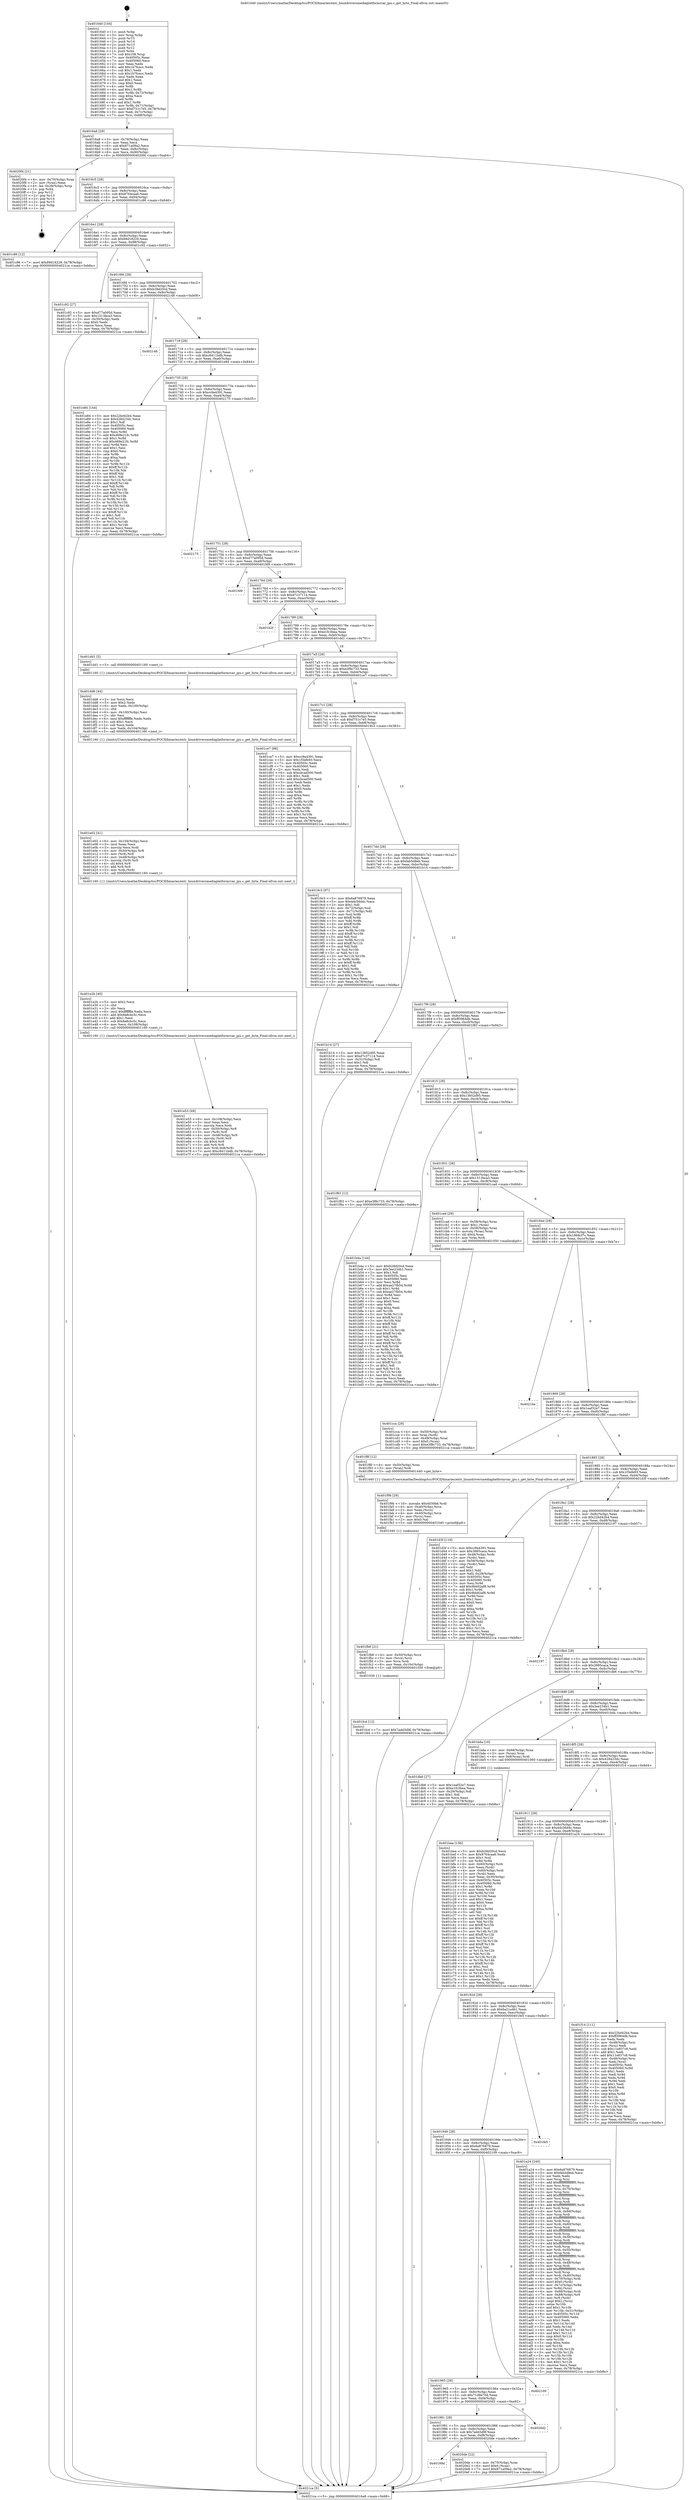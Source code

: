 digraph "0x401640" {
  label = "0x401640 (/mnt/c/Users/mathe/Desktop/tcc/POCII/binaries/extr_linuxdriversmediaplatformrcar_jpu.c_get_byte_Final-ollvm.out::main(0))"
  labelloc = "t"
  node[shape=record]

  Entry [label="",width=0.3,height=0.3,shape=circle,fillcolor=black,style=filled]
  "0x4016a8" [label="{
     0x4016a8 [29]\l
     | [instrs]\l
     &nbsp;&nbsp;0x4016a8 \<+3\>: mov -0x78(%rbp),%eax\l
     &nbsp;&nbsp;0x4016ab \<+2\>: mov %eax,%ecx\l
     &nbsp;&nbsp;0x4016ad \<+6\>: sub $0x871a09a2,%ecx\l
     &nbsp;&nbsp;0x4016b3 \<+6\>: mov %eax,-0x8c(%rbp)\l
     &nbsp;&nbsp;0x4016b9 \<+6\>: mov %ecx,-0x90(%rbp)\l
     &nbsp;&nbsp;0x4016bf \<+6\>: je 00000000004020f4 \<main+0xab4\>\l
  }"]
  "0x4020f4" [label="{
     0x4020f4 [21]\l
     | [instrs]\l
     &nbsp;&nbsp;0x4020f4 \<+4\>: mov -0x70(%rbp),%rax\l
     &nbsp;&nbsp;0x4020f8 \<+2\>: mov (%rax),%eax\l
     &nbsp;&nbsp;0x4020fa \<+4\>: lea -0x28(%rbp),%rsp\l
     &nbsp;&nbsp;0x4020fe \<+1\>: pop %rbx\l
     &nbsp;&nbsp;0x4020ff \<+2\>: pop %r12\l
     &nbsp;&nbsp;0x402101 \<+2\>: pop %r13\l
     &nbsp;&nbsp;0x402103 \<+2\>: pop %r14\l
     &nbsp;&nbsp;0x402105 \<+2\>: pop %r15\l
     &nbsp;&nbsp;0x402107 \<+1\>: pop %rbp\l
     &nbsp;&nbsp;0x402108 \<+1\>: ret\l
  }"]
  "0x4016c5" [label="{
     0x4016c5 [28]\l
     | [instrs]\l
     &nbsp;&nbsp;0x4016c5 \<+5\>: jmp 00000000004016ca \<main+0x8a\>\l
     &nbsp;&nbsp;0x4016ca \<+6\>: mov -0x8c(%rbp),%eax\l
     &nbsp;&nbsp;0x4016d0 \<+5\>: sub $0x8764caa6,%eax\l
     &nbsp;&nbsp;0x4016d5 \<+6\>: mov %eax,-0x94(%rbp)\l
     &nbsp;&nbsp;0x4016db \<+6\>: je 0000000000401c86 \<main+0x646\>\l
  }"]
  Exit [label="",width=0.3,height=0.3,shape=circle,fillcolor=black,style=filled,peripheries=2]
  "0x401c86" [label="{
     0x401c86 [12]\l
     | [instrs]\l
     &nbsp;&nbsp;0x401c86 \<+7\>: movl $0x89d18229,-0x78(%rbp)\l
     &nbsp;&nbsp;0x401c8d \<+5\>: jmp 00000000004021ca \<main+0xb8a\>\l
  }"]
  "0x4016e1" [label="{
     0x4016e1 [28]\l
     | [instrs]\l
     &nbsp;&nbsp;0x4016e1 \<+5\>: jmp 00000000004016e6 \<main+0xa6\>\l
     &nbsp;&nbsp;0x4016e6 \<+6\>: mov -0x8c(%rbp),%eax\l
     &nbsp;&nbsp;0x4016ec \<+5\>: sub $0x89d18229,%eax\l
     &nbsp;&nbsp;0x4016f1 \<+6\>: mov %eax,-0x98(%rbp)\l
     &nbsp;&nbsp;0x4016f7 \<+6\>: je 0000000000401c92 \<main+0x652\>\l
  }"]
  "0x40199d" [label="{
     0x40199d\l
  }", style=dashed]
  "0x401c92" [label="{
     0x401c92 [27]\l
     | [instrs]\l
     &nbsp;&nbsp;0x401c92 \<+5\>: mov $0xd77a095d,%eax\l
     &nbsp;&nbsp;0x401c97 \<+5\>: mov $0x1513bca3,%ecx\l
     &nbsp;&nbsp;0x401c9c \<+3\>: mov -0x30(%rbp),%edx\l
     &nbsp;&nbsp;0x401c9f \<+3\>: cmp $0x0,%edx\l
     &nbsp;&nbsp;0x401ca2 \<+3\>: cmove %ecx,%eax\l
     &nbsp;&nbsp;0x401ca5 \<+3\>: mov %eax,-0x78(%rbp)\l
     &nbsp;&nbsp;0x401ca8 \<+5\>: jmp 00000000004021ca \<main+0xb8a\>\l
  }"]
  "0x4016fd" [label="{
     0x4016fd [28]\l
     | [instrs]\l
     &nbsp;&nbsp;0x4016fd \<+5\>: jmp 0000000000401702 \<main+0xc2\>\l
     &nbsp;&nbsp;0x401702 \<+6\>: mov -0x8c(%rbp),%eax\l
     &nbsp;&nbsp;0x401708 \<+5\>: sub $0xb28d20cd,%eax\l
     &nbsp;&nbsp;0x40170d \<+6\>: mov %eax,-0x9c(%rbp)\l
     &nbsp;&nbsp;0x401713 \<+6\>: je 0000000000402148 \<main+0xb08\>\l
  }"]
  "0x4020de" [label="{
     0x4020de [22]\l
     | [instrs]\l
     &nbsp;&nbsp;0x4020de \<+4\>: mov -0x70(%rbp),%rax\l
     &nbsp;&nbsp;0x4020e2 \<+6\>: movl $0x0,(%rax)\l
     &nbsp;&nbsp;0x4020e8 \<+7\>: movl $0x871a09a2,-0x78(%rbp)\l
     &nbsp;&nbsp;0x4020ef \<+5\>: jmp 00000000004021ca \<main+0xb8a\>\l
  }"]
  "0x402148" [label="{
     0x402148\l
  }", style=dashed]
  "0x401719" [label="{
     0x401719 [28]\l
     | [instrs]\l
     &nbsp;&nbsp;0x401719 \<+5\>: jmp 000000000040171e \<main+0xde\>\l
     &nbsp;&nbsp;0x40171e \<+6\>: mov -0x8c(%rbp),%eax\l
     &nbsp;&nbsp;0x401724 \<+5\>: sub $0xc8411bdb,%eax\l
     &nbsp;&nbsp;0x401729 \<+6\>: mov %eax,-0xa0(%rbp)\l
     &nbsp;&nbsp;0x40172f \<+6\>: je 0000000000401e84 \<main+0x844\>\l
  }"]
  "0x401981" [label="{
     0x401981 [28]\l
     | [instrs]\l
     &nbsp;&nbsp;0x401981 \<+5\>: jmp 0000000000401986 \<main+0x346\>\l
     &nbsp;&nbsp;0x401986 \<+6\>: mov -0x8c(%rbp),%eax\l
     &nbsp;&nbsp;0x40198c \<+5\>: sub $0x7add3d9f,%eax\l
     &nbsp;&nbsp;0x401991 \<+6\>: mov %eax,-0xf8(%rbp)\l
     &nbsp;&nbsp;0x401997 \<+6\>: je 00000000004020de \<main+0xa9e\>\l
  }"]
  "0x401e84" [label="{
     0x401e84 [144]\l
     | [instrs]\l
     &nbsp;&nbsp;0x401e84 \<+5\>: mov $0x22bd42b4,%eax\l
     &nbsp;&nbsp;0x401e89 \<+5\>: mov $0x428423dc,%ecx\l
     &nbsp;&nbsp;0x401e8e \<+2\>: mov $0x1,%dl\l
     &nbsp;&nbsp;0x401e90 \<+7\>: mov 0x40505c,%esi\l
     &nbsp;&nbsp;0x401e97 \<+7\>: mov 0x405060,%edi\l
     &nbsp;&nbsp;0x401e9e \<+3\>: mov %esi,%r8d\l
     &nbsp;&nbsp;0x401ea1 \<+7\>: add $0x469e21fc,%r8d\l
     &nbsp;&nbsp;0x401ea8 \<+4\>: sub $0x1,%r8d\l
     &nbsp;&nbsp;0x401eac \<+7\>: sub $0x469e21fc,%r8d\l
     &nbsp;&nbsp;0x401eb3 \<+4\>: imul %r8d,%esi\l
     &nbsp;&nbsp;0x401eb7 \<+3\>: and $0x1,%esi\l
     &nbsp;&nbsp;0x401eba \<+3\>: cmp $0x0,%esi\l
     &nbsp;&nbsp;0x401ebd \<+4\>: sete %r9b\l
     &nbsp;&nbsp;0x401ec1 \<+3\>: cmp $0xa,%edi\l
     &nbsp;&nbsp;0x401ec4 \<+4\>: setl %r10b\l
     &nbsp;&nbsp;0x401ec8 \<+3\>: mov %r9b,%r11b\l
     &nbsp;&nbsp;0x401ecb \<+4\>: xor $0xff,%r11b\l
     &nbsp;&nbsp;0x401ecf \<+3\>: mov %r10b,%bl\l
     &nbsp;&nbsp;0x401ed2 \<+3\>: xor $0xff,%bl\l
     &nbsp;&nbsp;0x401ed5 \<+3\>: xor $0x1,%dl\l
     &nbsp;&nbsp;0x401ed8 \<+3\>: mov %r11b,%r14b\l
     &nbsp;&nbsp;0x401edb \<+4\>: and $0xff,%r14b\l
     &nbsp;&nbsp;0x401edf \<+3\>: and %dl,%r9b\l
     &nbsp;&nbsp;0x401ee2 \<+3\>: mov %bl,%r15b\l
     &nbsp;&nbsp;0x401ee5 \<+4\>: and $0xff,%r15b\l
     &nbsp;&nbsp;0x401ee9 \<+3\>: and %dl,%r10b\l
     &nbsp;&nbsp;0x401eec \<+3\>: or %r9b,%r14b\l
     &nbsp;&nbsp;0x401eef \<+3\>: or %r10b,%r15b\l
     &nbsp;&nbsp;0x401ef2 \<+3\>: xor %r15b,%r14b\l
     &nbsp;&nbsp;0x401ef5 \<+3\>: or %bl,%r11b\l
     &nbsp;&nbsp;0x401ef8 \<+4\>: xor $0xff,%r11b\l
     &nbsp;&nbsp;0x401efc \<+3\>: or $0x1,%dl\l
     &nbsp;&nbsp;0x401eff \<+3\>: and %dl,%r11b\l
     &nbsp;&nbsp;0x401f02 \<+3\>: or %r11b,%r14b\l
     &nbsp;&nbsp;0x401f05 \<+4\>: test $0x1,%r14b\l
     &nbsp;&nbsp;0x401f09 \<+3\>: cmovne %ecx,%eax\l
     &nbsp;&nbsp;0x401f0c \<+3\>: mov %eax,-0x78(%rbp)\l
     &nbsp;&nbsp;0x401f0f \<+5\>: jmp 00000000004021ca \<main+0xb8a\>\l
  }"]
  "0x401735" [label="{
     0x401735 [28]\l
     | [instrs]\l
     &nbsp;&nbsp;0x401735 \<+5\>: jmp 000000000040173a \<main+0xfa\>\l
     &nbsp;&nbsp;0x40173a \<+6\>: mov -0x8c(%rbp),%eax\l
     &nbsp;&nbsp;0x401740 \<+5\>: sub $0xcc9a4391,%eax\l
     &nbsp;&nbsp;0x401745 \<+6\>: mov %eax,-0xa4(%rbp)\l
     &nbsp;&nbsp;0x40174b \<+6\>: je 0000000000402175 \<main+0xb35\>\l
  }"]
  "0x4020d2" [label="{
     0x4020d2\l
  }", style=dashed]
  "0x402175" [label="{
     0x402175\l
  }", style=dashed]
  "0x401751" [label="{
     0x401751 [28]\l
     | [instrs]\l
     &nbsp;&nbsp;0x401751 \<+5\>: jmp 0000000000401756 \<main+0x116\>\l
     &nbsp;&nbsp;0x401756 \<+6\>: mov -0x8c(%rbp),%eax\l
     &nbsp;&nbsp;0x40175c \<+5\>: sub $0xd77a095d,%eax\l
     &nbsp;&nbsp;0x401761 \<+6\>: mov %eax,-0xa8(%rbp)\l
     &nbsp;&nbsp;0x401767 \<+6\>: je 0000000000401fd9 \<main+0x999\>\l
  }"]
  "0x401965" [label="{
     0x401965 [28]\l
     | [instrs]\l
     &nbsp;&nbsp;0x401965 \<+5\>: jmp 000000000040196a \<main+0x32a\>\l
     &nbsp;&nbsp;0x40196a \<+6\>: mov -0x8c(%rbp),%eax\l
     &nbsp;&nbsp;0x401970 \<+5\>: sub $0x71d9e70d,%eax\l
     &nbsp;&nbsp;0x401975 \<+6\>: mov %eax,-0xf4(%rbp)\l
     &nbsp;&nbsp;0x40197b \<+6\>: je 00000000004020d2 \<main+0xa92\>\l
  }"]
  "0x401fd9" [label="{
     0x401fd9\l
  }", style=dashed]
  "0x40176d" [label="{
     0x40176d [28]\l
     | [instrs]\l
     &nbsp;&nbsp;0x40176d \<+5\>: jmp 0000000000401772 \<main+0x132\>\l
     &nbsp;&nbsp;0x401772 \<+6\>: mov -0x8c(%rbp),%eax\l
     &nbsp;&nbsp;0x401778 \<+5\>: sub $0xd7c37114,%eax\l
     &nbsp;&nbsp;0x40177d \<+6\>: mov %eax,-0xac(%rbp)\l
     &nbsp;&nbsp;0x401783 \<+6\>: je 0000000000401b2f \<main+0x4ef\>\l
  }"]
  "0x402109" [label="{
     0x402109\l
  }", style=dashed]
  "0x401b2f" [label="{
     0x401b2f\l
  }", style=dashed]
  "0x401789" [label="{
     0x401789 [28]\l
     | [instrs]\l
     &nbsp;&nbsp;0x401789 \<+5\>: jmp 000000000040178e \<main+0x14e\>\l
     &nbsp;&nbsp;0x40178e \<+6\>: mov -0x8c(%rbp),%eax\l
     &nbsp;&nbsp;0x401794 \<+5\>: sub $0xe1fc3bea,%eax\l
     &nbsp;&nbsp;0x401799 \<+6\>: mov %eax,-0xb0(%rbp)\l
     &nbsp;&nbsp;0x40179f \<+6\>: je 0000000000401dd1 \<main+0x791\>\l
  }"]
  "0x401949" [label="{
     0x401949 [28]\l
     | [instrs]\l
     &nbsp;&nbsp;0x401949 \<+5\>: jmp 000000000040194e \<main+0x30e\>\l
     &nbsp;&nbsp;0x40194e \<+6\>: mov -0x8c(%rbp),%eax\l
     &nbsp;&nbsp;0x401954 \<+5\>: sub $0x6a876879,%eax\l
     &nbsp;&nbsp;0x401959 \<+6\>: mov %eax,-0xf0(%rbp)\l
     &nbsp;&nbsp;0x40195f \<+6\>: je 0000000000402109 \<main+0xac9\>\l
  }"]
  "0x401dd1" [label="{
     0x401dd1 [5]\l
     | [instrs]\l
     &nbsp;&nbsp;0x401dd1 \<+5\>: call 0000000000401160 \<next_i\>\l
     | [calls]\l
     &nbsp;&nbsp;0x401160 \{1\} (/mnt/c/Users/mathe/Desktop/tcc/POCII/binaries/extr_linuxdriversmediaplatformrcar_jpu.c_get_byte_Final-ollvm.out::next_i)\l
  }"]
  "0x4017a5" [label="{
     0x4017a5 [28]\l
     | [instrs]\l
     &nbsp;&nbsp;0x4017a5 \<+5\>: jmp 00000000004017aa \<main+0x16a\>\l
     &nbsp;&nbsp;0x4017aa \<+6\>: mov -0x8c(%rbp),%eax\l
     &nbsp;&nbsp;0x4017b0 \<+5\>: sub $0xe3f8c733,%eax\l
     &nbsp;&nbsp;0x4017b5 \<+6\>: mov %eax,-0xb4(%rbp)\l
     &nbsp;&nbsp;0x4017bb \<+6\>: je 0000000000401ce7 \<main+0x6a7\>\l
  }"]
  "0x401fe5" [label="{
     0x401fe5\l
  }", style=dashed]
  "0x401ce7" [label="{
     0x401ce7 [88]\l
     | [instrs]\l
     &nbsp;&nbsp;0x401ce7 \<+5\>: mov $0xcc9a4391,%eax\l
     &nbsp;&nbsp;0x401cec \<+5\>: mov $0x1f3efe93,%ecx\l
     &nbsp;&nbsp;0x401cf1 \<+7\>: mov 0x40505c,%edx\l
     &nbsp;&nbsp;0x401cf8 \<+7\>: mov 0x405060,%esi\l
     &nbsp;&nbsp;0x401cff \<+2\>: mov %edx,%edi\l
     &nbsp;&nbsp;0x401d01 \<+6\>: sub $0xcbcad500,%edi\l
     &nbsp;&nbsp;0x401d07 \<+3\>: sub $0x1,%edi\l
     &nbsp;&nbsp;0x401d0a \<+6\>: add $0xcbcad500,%edi\l
     &nbsp;&nbsp;0x401d10 \<+3\>: imul %edi,%edx\l
     &nbsp;&nbsp;0x401d13 \<+3\>: and $0x1,%edx\l
     &nbsp;&nbsp;0x401d16 \<+3\>: cmp $0x0,%edx\l
     &nbsp;&nbsp;0x401d19 \<+4\>: sete %r8b\l
     &nbsp;&nbsp;0x401d1d \<+3\>: cmp $0xa,%esi\l
     &nbsp;&nbsp;0x401d20 \<+4\>: setl %r9b\l
     &nbsp;&nbsp;0x401d24 \<+3\>: mov %r8b,%r10b\l
     &nbsp;&nbsp;0x401d27 \<+3\>: and %r9b,%r10b\l
     &nbsp;&nbsp;0x401d2a \<+3\>: xor %r9b,%r8b\l
     &nbsp;&nbsp;0x401d2d \<+3\>: or %r8b,%r10b\l
     &nbsp;&nbsp;0x401d30 \<+4\>: test $0x1,%r10b\l
     &nbsp;&nbsp;0x401d34 \<+3\>: cmovne %ecx,%eax\l
     &nbsp;&nbsp;0x401d37 \<+3\>: mov %eax,-0x78(%rbp)\l
     &nbsp;&nbsp;0x401d3a \<+5\>: jmp 00000000004021ca \<main+0xb8a\>\l
  }"]
  "0x4017c1" [label="{
     0x4017c1 [28]\l
     | [instrs]\l
     &nbsp;&nbsp;0x4017c1 \<+5\>: jmp 00000000004017c6 \<main+0x186\>\l
     &nbsp;&nbsp;0x4017c6 \<+6\>: mov -0x8c(%rbp),%eax\l
     &nbsp;&nbsp;0x4017cc \<+5\>: sub $0xf751c7e5,%eax\l
     &nbsp;&nbsp;0x4017d1 \<+6\>: mov %eax,-0xb8(%rbp)\l
     &nbsp;&nbsp;0x4017d7 \<+6\>: je 00000000004019c3 \<main+0x383\>\l
  }"]
  "0x401fcd" [label="{
     0x401fcd [12]\l
     | [instrs]\l
     &nbsp;&nbsp;0x401fcd \<+7\>: movl $0x7add3d9f,-0x78(%rbp)\l
     &nbsp;&nbsp;0x401fd4 \<+5\>: jmp 00000000004021ca \<main+0xb8a\>\l
  }"]
  "0x4019c3" [label="{
     0x4019c3 [97]\l
     | [instrs]\l
     &nbsp;&nbsp;0x4019c3 \<+5\>: mov $0x6a876879,%eax\l
     &nbsp;&nbsp;0x4019c8 \<+5\>: mov $0x4dc56d4c,%ecx\l
     &nbsp;&nbsp;0x4019cd \<+2\>: mov $0x1,%dl\l
     &nbsp;&nbsp;0x4019cf \<+4\>: mov -0x72(%rbp),%sil\l
     &nbsp;&nbsp;0x4019d3 \<+4\>: mov -0x71(%rbp),%dil\l
     &nbsp;&nbsp;0x4019d7 \<+3\>: mov %sil,%r8b\l
     &nbsp;&nbsp;0x4019da \<+4\>: xor $0xff,%r8b\l
     &nbsp;&nbsp;0x4019de \<+3\>: mov %dil,%r9b\l
     &nbsp;&nbsp;0x4019e1 \<+4\>: xor $0xff,%r9b\l
     &nbsp;&nbsp;0x4019e5 \<+3\>: xor $0x1,%dl\l
     &nbsp;&nbsp;0x4019e8 \<+3\>: mov %r8b,%r10b\l
     &nbsp;&nbsp;0x4019eb \<+4\>: and $0xff,%r10b\l
     &nbsp;&nbsp;0x4019ef \<+3\>: and %dl,%sil\l
     &nbsp;&nbsp;0x4019f2 \<+3\>: mov %r9b,%r11b\l
     &nbsp;&nbsp;0x4019f5 \<+4\>: and $0xff,%r11b\l
     &nbsp;&nbsp;0x4019f9 \<+3\>: and %dl,%dil\l
     &nbsp;&nbsp;0x4019fc \<+3\>: or %sil,%r10b\l
     &nbsp;&nbsp;0x4019ff \<+3\>: or %dil,%r11b\l
     &nbsp;&nbsp;0x401a02 \<+3\>: xor %r11b,%r10b\l
     &nbsp;&nbsp;0x401a05 \<+3\>: or %r9b,%r8b\l
     &nbsp;&nbsp;0x401a08 \<+4\>: xor $0xff,%r8b\l
     &nbsp;&nbsp;0x401a0c \<+3\>: or $0x1,%dl\l
     &nbsp;&nbsp;0x401a0f \<+3\>: and %dl,%r8b\l
     &nbsp;&nbsp;0x401a12 \<+3\>: or %r8b,%r10b\l
     &nbsp;&nbsp;0x401a15 \<+4\>: test $0x1,%r10b\l
     &nbsp;&nbsp;0x401a19 \<+3\>: cmovne %ecx,%eax\l
     &nbsp;&nbsp;0x401a1c \<+3\>: mov %eax,-0x78(%rbp)\l
     &nbsp;&nbsp;0x401a1f \<+5\>: jmp 00000000004021ca \<main+0xb8a\>\l
  }"]
  "0x4017dd" [label="{
     0x4017dd [28]\l
     | [instrs]\l
     &nbsp;&nbsp;0x4017dd \<+5\>: jmp 00000000004017e2 \<main+0x1a2\>\l
     &nbsp;&nbsp;0x4017e2 \<+6\>: mov -0x8c(%rbp),%eax\l
     &nbsp;&nbsp;0x4017e8 \<+5\>: sub $0xfab5d8eb,%eax\l
     &nbsp;&nbsp;0x4017ed \<+6\>: mov %eax,-0xbc(%rbp)\l
     &nbsp;&nbsp;0x4017f3 \<+6\>: je 0000000000401b14 \<main+0x4d4\>\l
  }"]
  "0x4021ca" [label="{
     0x4021ca [5]\l
     | [instrs]\l
     &nbsp;&nbsp;0x4021ca \<+5\>: jmp 00000000004016a8 \<main+0x68\>\l
  }"]
  "0x401640" [label="{
     0x401640 [104]\l
     | [instrs]\l
     &nbsp;&nbsp;0x401640 \<+1\>: push %rbp\l
     &nbsp;&nbsp;0x401641 \<+3\>: mov %rsp,%rbp\l
     &nbsp;&nbsp;0x401644 \<+2\>: push %r15\l
     &nbsp;&nbsp;0x401646 \<+2\>: push %r14\l
     &nbsp;&nbsp;0x401648 \<+2\>: push %r13\l
     &nbsp;&nbsp;0x40164a \<+2\>: push %r12\l
     &nbsp;&nbsp;0x40164c \<+1\>: push %rbx\l
     &nbsp;&nbsp;0x40164d \<+7\>: sub $0x108,%rsp\l
     &nbsp;&nbsp;0x401654 \<+7\>: mov 0x40505c,%eax\l
     &nbsp;&nbsp;0x40165b \<+7\>: mov 0x405060,%ecx\l
     &nbsp;&nbsp;0x401662 \<+2\>: mov %eax,%edx\l
     &nbsp;&nbsp;0x401664 \<+6\>: add $0x1b7fcecc,%edx\l
     &nbsp;&nbsp;0x40166a \<+3\>: sub $0x1,%edx\l
     &nbsp;&nbsp;0x40166d \<+6\>: sub $0x1b7fcecc,%edx\l
     &nbsp;&nbsp;0x401673 \<+3\>: imul %edx,%eax\l
     &nbsp;&nbsp;0x401676 \<+3\>: and $0x1,%eax\l
     &nbsp;&nbsp;0x401679 \<+3\>: cmp $0x0,%eax\l
     &nbsp;&nbsp;0x40167c \<+4\>: sete %r8b\l
     &nbsp;&nbsp;0x401680 \<+4\>: and $0x1,%r8b\l
     &nbsp;&nbsp;0x401684 \<+4\>: mov %r8b,-0x72(%rbp)\l
     &nbsp;&nbsp;0x401688 \<+3\>: cmp $0xa,%ecx\l
     &nbsp;&nbsp;0x40168b \<+4\>: setl %r8b\l
     &nbsp;&nbsp;0x40168f \<+4\>: and $0x1,%r8b\l
     &nbsp;&nbsp;0x401693 \<+4\>: mov %r8b,-0x71(%rbp)\l
     &nbsp;&nbsp;0x401697 \<+7\>: movl $0xf751c7e5,-0x78(%rbp)\l
     &nbsp;&nbsp;0x40169e \<+3\>: mov %edi,-0x7c(%rbp)\l
     &nbsp;&nbsp;0x4016a1 \<+7\>: mov %rsi,-0x88(%rbp)\l
  }"]
  "0x401fb8" [label="{
     0x401fb8 [21]\l
     | [instrs]\l
     &nbsp;&nbsp;0x401fb8 \<+4\>: mov -0x50(%rbp),%rcx\l
     &nbsp;&nbsp;0x401fbc \<+3\>: mov (%rcx),%rcx\l
     &nbsp;&nbsp;0x401fbf \<+3\>: mov %rcx,%rdi\l
     &nbsp;&nbsp;0x401fc2 \<+6\>: mov %eax,-0x10c(%rbp)\l
     &nbsp;&nbsp;0x401fc8 \<+5\>: call 0000000000401030 \<free@plt\>\l
     | [calls]\l
     &nbsp;&nbsp;0x401030 \{1\} (unknown)\l
  }"]
  "0x401b14" [label="{
     0x401b14 [27]\l
     | [instrs]\l
     &nbsp;&nbsp;0x401b14 \<+5\>: mov $0x13852d95,%eax\l
     &nbsp;&nbsp;0x401b19 \<+5\>: mov $0xd7c37114,%ecx\l
     &nbsp;&nbsp;0x401b1e \<+3\>: mov -0x31(%rbp),%dl\l
     &nbsp;&nbsp;0x401b21 \<+3\>: test $0x1,%dl\l
     &nbsp;&nbsp;0x401b24 \<+3\>: cmovne %ecx,%eax\l
     &nbsp;&nbsp;0x401b27 \<+3\>: mov %eax,-0x78(%rbp)\l
     &nbsp;&nbsp;0x401b2a \<+5\>: jmp 00000000004021ca \<main+0xb8a\>\l
  }"]
  "0x4017f9" [label="{
     0x4017f9 [28]\l
     | [instrs]\l
     &nbsp;&nbsp;0x4017f9 \<+5\>: jmp 00000000004017fe \<main+0x1be\>\l
     &nbsp;&nbsp;0x4017fe \<+6\>: mov -0x8c(%rbp),%eax\l
     &nbsp;&nbsp;0x401804 \<+5\>: sub $0xff3964db,%eax\l
     &nbsp;&nbsp;0x401809 \<+6\>: mov %eax,-0xc0(%rbp)\l
     &nbsp;&nbsp;0x40180f \<+6\>: je 0000000000401f83 \<main+0x943\>\l
  }"]
  "0x401f9b" [label="{
     0x401f9b [29]\l
     | [instrs]\l
     &nbsp;&nbsp;0x401f9b \<+10\>: movabs $0x4030b6,%rdi\l
     &nbsp;&nbsp;0x401fa5 \<+4\>: mov -0x40(%rbp),%rcx\l
     &nbsp;&nbsp;0x401fa9 \<+2\>: mov %eax,(%rcx)\l
     &nbsp;&nbsp;0x401fab \<+4\>: mov -0x40(%rbp),%rcx\l
     &nbsp;&nbsp;0x401faf \<+2\>: mov (%rcx),%esi\l
     &nbsp;&nbsp;0x401fb1 \<+2\>: mov $0x0,%al\l
     &nbsp;&nbsp;0x401fb3 \<+5\>: call 0000000000401040 \<printf@plt\>\l
     | [calls]\l
     &nbsp;&nbsp;0x401040 \{1\} (unknown)\l
  }"]
  "0x401f83" [label="{
     0x401f83 [12]\l
     | [instrs]\l
     &nbsp;&nbsp;0x401f83 \<+7\>: movl $0xe3f8c733,-0x78(%rbp)\l
     &nbsp;&nbsp;0x401f8a \<+5\>: jmp 00000000004021ca \<main+0xb8a\>\l
  }"]
  "0x401815" [label="{
     0x401815 [28]\l
     | [instrs]\l
     &nbsp;&nbsp;0x401815 \<+5\>: jmp 000000000040181a \<main+0x1da\>\l
     &nbsp;&nbsp;0x40181a \<+6\>: mov -0x8c(%rbp),%eax\l
     &nbsp;&nbsp;0x401820 \<+5\>: sub $0x13852d95,%eax\l
     &nbsp;&nbsp;0x401825 \<+6\>: mov %eax,-0xc4(%rbp)\l
     &nbsp;&nbsp;0x40182b \<+6\>: je 0000000000401b4a \<main+0x50a\>\l
  }"]
  "0x401e53" [label="{
     0x401e53 [49]\l
     | [instrs]\l
     &nbsp;&nbsp;0x401e53 \<+6\>: mov -0x108(%rbp),%ecx\l
     &nbsp;&nbsp;0x401e59 \<+3\>: imul %eax,%ecx\l
     &nbsp;&nbsp;0x401e5c \<+3\>: movslq %ecx,%rdi\l
     &nbsp;&nbsp;0x401e5f \<+4\>: mov -0x50(%rbp),%r8\l
     &nbsp;&nbsp;0x401e63 \<+3\>: mov (%r8),%r8\l
     &nbsp;&nbsp;0x401e66 \<+4\>: mov -0x48(%rbp),%r9\l
     &nbsp;&nbsp;0x401e6a \<+3\>: movslq (%r9),%r9\l
     &nbsp;&nbsp;0x401e6d \<+4\>: shl $0x4,%r9\l
     &nbsp;&nbsp;0x401e71 \<+3\>: add %r9,%r8\l
     &nbsp;&nbsp;0x401e74 \<+4\>: mov %rdi,0x8(%r8)\l
     &nbsp;&nbsp;0x401e78 \<+7\>: movl $0xc8411bdb,-0x78(%rbp)\l
     &nbsp;&nbsp;0x401e7f \<+5\>: jmp 00000000004021ca \<main+0xb8a\>\l
  }"]
  "0x401b4a" [label="{
     0x401b4a [144]\l
     | [instrs]\l
     &nbsp;&nbsp;0x401b4a \<+5\>: mov $0xb28d20cd,%eax\l
     &nbsp;&nbsp;0x401b4f \<+5\>: mov $0x3ee234b1,%ecx\l
     &nbsp;&nbsp;0x401b54 \<+2\>: mov $0x1,%dl\l
     &nbsp;&nbsp;0x401b56 \<+7\>: mov 0x40505c,%esi\l
     &nbsp;&nbsp;0x401b5d \<+7\>: mov 0x405060,%edi\l
     &nbsp;&nbsp;0x401b64 \<+3\>: mov %esi,%r8d\l
     &nbsp;&nbsp;0x401b67 \<+7\>: add $0xae27fb54,%r8d\l
     &nbsp;&nbsp;0x401b6e \<+4\>: sub $0x1,%r8d\l
     &nbsp;&nbsp;0x401b72 \<+7\>: sub $0xae27fb54,%r8d\l
     &nbsp;&nbsp;0x401b79 \<+4\>: imul %r8d,%esi\l
     &nbsp;&nbsp;0x401b7d \<+3\>: and $0x1,%esi\l
     &nbsp;&nbsp;0x401b80 \<+3\>: cmp $0x0,%esi\l
     &nbsp;&nbsp;0x401b83 \<+4\>: sete %r9b\l
     &nbsp;&nbsp;0x401b87 \<+3\>: cmp $0xa,%edi\l
     &nbsp;&nbsp;0x401b8a \<+4\>: setl %r10b\l
     &nbsp;&nbsp;0x401b8e \<+3\>: mov %r9b,%r11b\l
     &nbsp;&nbsp;0x401b91 \<+4\>: xor $0xff,%r11b\l
     &nbsp;&nbsp;0x401b95 \<+3\>: mov %r10b,%bl\l
     &nbsp;&nbsp;0x401b98 \<+3\>: xor $0xff,%bl\l
     &nbsp;&nbsp;0x401b9b \<+3\>: xor $0x1,%dl\l
     &nbsp;&nbsp;0x401b9e \<+3\>: mov %r11b,%r14b\l
     &nbsp;&nbsp;0x401ba1 \<+4\>: and $0xff,%r14b\l
     &nbsp;&nbsp;0x401ba5 \<+3\>: and %dl,%r9b\l
     &nbsp;&nbsp;0x401ba8 \<+3\>: mov %bl,%r15b\l
     &nbsp;&nbsp;0x401bab \<+4\>: and $0xff,%r15b\l
     &nbsp;&nbsp;0x401baf \<+3\>: and %dl,%r10b\l
     &nbsp;&nbsp;0x401bb2 \<+3\>: or %r9b,%r14b\l
     &nbsp;&nbsp;0x401bb5 \<+3\>: or %r10b,%r15b\l
     &nbsp;&nbsp;0x401bb8 \<+3\>: xor %r15b,%r14b\l
     &nbsp;&nbsp;0x401bbb \<+3\>: or %bl,%r11b\l
     &nbsp;&nbsp;0x401bbe \<+4\>: xor $0xff,%r11b\l
     &nbsp;&nbsp;0x401bc2 \<+3\>: or $0x1,%dl\l
     &nbsp;&nbsp;0x401bc5 \<+3\>: and %dl,%r11b\l
     &nbsp;&nbsp;0x401bc8 \<+3\>: or %r11b,%r14b\l
     &nbsp;&nbsp;0x401bcb \<+4\>: test $0x1,%r14b\l
     &nbsp;&nbsp;0x401bcf \<+3\>: cmovne %ecx,%eax\l
     &nbsp;&nbsp;0x401bd2 \<+3\>: mov %eax,-0x78(%rbp)\l
     &nbsp;&nbsp;0x401bd5 \<+5\>: jmp 00000000004021ca \<main+0xb8a\>\l
  }"]
  "0x401831" [label="{
     0x401831 [28]\l
     | [instrs]\l
     &nbsp;&nbsp;0x401831 \<+5\>: jmp 0000000000401836 \<main+0x1f6\>\l
     &nbsp;&nbsp;0x401836 \<+6\>: mov -0x8c(%rbp),%eax\l
     &nbsp;&nbsp;0x40183c \<+5\>: sub $0x1513bca3,%eax\l
     &nbsp;&nbsp;0x401841 \<+6\>: mov %eax,-0xc8(%rbp)\l
     &nbsp;&nbsp;0x401847 \<+6\>: je 0000000000401cad \<main+0x66d\>\l
  }"]
  "0x401e2b" [label="{
     0x401e2b [40]\l
     | [instrs]\l
     &nbsp;&nbsp;0x401e2b \<+5\>: mov $0x2,%ecx\l
     &nbsp;&nbsp;0x401e30 \<+1\>: cltd\l
     &nbsp;&nbsp;0x401e31 \<+2\>: idiv %ecx\l
     &nbsp;&nbsp;0x401e33 \<+6\>: imul $0xfffffffe,%edx,%ecx\l
     &nbsp;&nbsp;0x401e39 \<+6\>: add $0x8a8cbc5c,%ecx\l
     &nbsp;&nbsp;0x401e3f \<+3\>: add $0x1,%ecx\l
     &nbsp;&nbsp;0x401e42 \<+6\>: sub $0x8a8cbc5c,%ecx\l
     &nbsp;&nbsp;0x401e48 \<+6\>: mov %ecx,-0x108(%rbp)\l
     &nbsp;&nbsp;0x401e4e \<+5\>: call 0000000000401160 \<next_i\>\l
     | [calls]\l
     &nbsp;&nbsp;0x401160 \{1\} (/mnt/c/Users/mathe/Desktop/tcc/POCII/binaries/extr_linuxdriversmediaplatformrcar_jpu.c_get_byte_Final-ollvm.out::next_i)\l
  }"]
  "0x401cad" [label="{
     0x401cad [29]\l
     | [instrs]\l
     &nbsp;&nbsp;0x401cad \<+4\>: mov -0x58(%rbp),%rax\l
     &nbsp;&nbsp;0x401cb1 \<+6\>: movl $0x1,(%rax)\l
     &nbsp;&nbsp;0x401cb7 \<+4\>: mov -0x58(%rbp),%rax\l
     &nbsp;&nbsp;0x401cbb \<+3\>: movslq (%rax),%rax\l
     &nbsp;&nbsp;0x401cbe \<+4\>: shl $0x4,%rax\l
     &nbsp;&nbsp;0x401cc2 \<+3\>: mov %rax,%rdi\l
     &nbsp;&nbsp;0x401cc5 \<+5\>: call 0000000000401050 \<malloc@plt\>\l
     | [calls]\l
     &nbsp;&nbsp;0x401050 \{1\} (unknown)\l
  }"]
  "0x40184d" [label="{
     0x40184d [28]\l
     | [instrs]\l
     &nbsp;&nbsp;0x40184d \<+5\>: jmp 0000000000401852 \<main+0x212\>\l
     &nbsp;&nbsp;0x401852 \<+6\>: mov -0x8c(%rbp),%eax\l
     &nbsp;&nbsp;0x401858 \<+5\>: sub $0x1868cf7c,%eax\l
     &nbsp;&nbsp;0x40185d \<+6\>: mov %eax,-0xcc(%rbp)\l
     &nbsp;&nbsp;0x401863 \<+6\>: je 00000000004021be \<main+0xb7e\>\l
  }"]
  "0x401e02" [label="{
     0x401e02 [41]\l
     | [instrs]\l
     &nbsp;&nbsp;0x401e02 \<+6\>: mov -0x104(%rbp),%ecx\l
     &nbsp;&nbsp;0x401e08 \<+3\>: imul %eax,%ecx\l
     &nbsp;&nbsp;0x401e0b \<+3\>: movslq %ecx,%rdi\l
     &nbsp;&nbsp;0x401e0e \<+4\>: mov -0x50(%rbp),%r8\l
     &nbsp;&nbsp;0x401e12 \<+3\>: mov (%r8),%r8\l
     &nbsp;&nbsp;0x401e15 \<+4\>: mov -0x48(%rbp),%r9\l
     &nbsp;&nbsp;0x401e19 \<+3\>: movslq (%r9),%r9\l
     &nbsp;&nbsp;0x401e1c \<+4\>: shl $0x4,%r9\l
     &nbsp;&nbsp;0x401e20 \<+3\>: add %r9,%r8\l
     &nbsp;&nbsp;0x401e23 \<+3\>: mov %rdi,(%r8)\l
     &nbsp;&nbsp;0x401e26 \<+5\>: call 0000000000401160 \<next_i\>\l
     | [calls]\l
     &nbsp;&nbsp;0x401160 \{1\} (/mnt/c/Users/mathe/Desktop/tcc/POCII/binaries/extr_linuxdriversmediaplatformrcar_jpu.c_get_byte_Final-ollvm.out::next_i)\l
  }"]
  "0x4021be" [label="{
     0x4021be\l
  }", style=dashed]
  "0x401869" [label="{
     0x401869 [28]\l
     | [instrs]\l
     &nbsp;&nbsp;0x401869 \<+5\>: jmp 000000000040186e \<main+0x22e\>\l
     &nbsp;&nbsp;0x40186e \<+6\>: mov -0x8c(%rbp),%eax\l
     &nbsp;&nbsp;0x401874 \<+5\>: sub $0x1eaf32e7,%eax\l
     &nbsp;&nbsp;0x401879 \<+6\>: mov %eax,-0xd0(%rbp)\l
     &nbsp;&nbsp;0x40187f \<+6\>: je 0000000000401f8f \<main+0x94f\>\l
  }"]
  "0x401dd6" [label="{
     0x401dd6 [44]\l
     | [instrs]\l
     &nbsp;&nbsp;0x401dd6 \<+2\>: xor %ecx,%ecx\l
     &nbsp;&nbsp;0x401dd8 \<+5\>: mov $0x2,%edx\l
     &nbsp;&nbsp;0x401ddd \<+6\>: mov %edx,-0x100(%rbp)\l
     &nbsp;&nbsp;0x401de3 \<+1\>: cltd\l
     &nbsp;&nbsp;0x401de4 \<+6\>: mov -0x100(%rbp),%esi\l
     &nbsp;&nbsp;0x401dea \<+2\>: idiv %esi\l
     &nbsp;&nbsp;0x401dec \<+6\>: imul $0xfffffffe,%edx,%edx\l
     &nbsp;&nbsp;0x401df2 \<+3\>: sub $0x1,%ecx\l
     &nbsp;&nbsp;0x401df5 \<+2\>: sub %ecx,%edx\l
     &nbsp;&nbsp;0x401df7 \<+6\>: mov %edx,-0x104(%rbp)\l
     &nbsp;&nbsp;0x401dfd \<+5\>: call 0000000000401160 \<next_i\>\l
     | [calls]\l
     &nbsp;&nbsp;0x401160 \{1\} (/mnt/c/Users/mathe/Desktop/tcc/POCII/binaries/extr_linuxdriversmediaplatformrcar_jpu.c_get_byte_Final-ollvm.out::next_i)\l
  }"]
  "0x401f8f" [label="{
     0x401f8f [12]\l
     | [instrs]\l
     &nbsp;&nbsp;0x401f8f \<+4\>: mov -0x50(%rbp),%rax\l
     &nbsp;&nbsp;0x401f93 \<+3\>: mov (%rax),%rdi\l
     &nbsp;&nbsp;0x401f96 \<+5\>: call 0000000000401440 \<get_byte\>\l
     | [calls]\l
     &nbsp;&nbsp;0x401440 \{1\} (/mnt/c/Users/mathe/Desktop/tcc/POCII/binaries/extr_linuxdriversmediaplatformrcar_jpu.c_get_byte_Final-ollvm.out::get_byte)\l
  }"]
  "0x401885" [label="{
     0x401885 [28]\l
     | [instrs]\l
     &nbsp;&nbsp;0x401885 \<+5\>: jmp 000000000040188a \<main+0x24a\>\l
     &nbsp;&nbsp;0x40188a \<+6\>: mov -0x8c(%rbp),%eax\l
     &nbsp;&nbsp;0x401890 \<+5\>: sub $0x1f3efe93,%eax\l
     &nbsp;&nbsp;0x401895 \<+6\>: mov %eax,-0xd4(%rbp)\l
     &nbsp;&nbsp;0x40189b \<+6\>: je 0000000000401d3f \<main+0x6ff\>\l
  }"]
  "0x401cca" [label="{
     0x401cca [29]\l
     | [instrs]\l
     &nbsp;&nbsp;0x401cca \<+4\>: mov -0x50(%rbp),%rdi\l
     &nbsp;&nbsp;0x401cce \<+3\>: mov %rax,(%rdi)\l
     &nbsp;&nbsp;0x401cd1 \<+4\>: mov -0x48(%rbp),%rax\l
     &nbsp;&nbsp;0x401cd5 \<+6\>: movl $0x0,(%rax)\l
     &nbsp;&nbsp;0x401cdb \<+7\>: movl $0xe3f8c733,-0x78(%rbp)\l
     &nbsp;&nbsp;0x401ce2 \<+5\>: jmp 00000000004021ca \<main+0xb8a\>\l
  }"]
  "0x401d3f" [label="{
     0x401d3f [119]\l
     | [instrs]\l
     &nbsp;&nbsp;0x401d3f \<+5\>: mov $0xcc9a4391,%eax\l
     &nbsp;&nbsp;0x401d44 \<+5\>: mov $0x3885caca,%ecx\l
     &nbsp;&nbsp;0x401d49 \<+4\>: mov -0x48(%rbp),%rdx\l
     &nbsp;&nbsp;0x401d4d \<+2\>: mov (%rdx),%esi\l
     &nbsp;&nbsp;0x401d4f \<+4\>: mov -0x58(%rbp),%rdx\l
     &nbsp;&nbsp;0x401d53 \<+2\>: cmp (%rdx),%esi\l
     &nbsp;&nbsp;0x401d55 \<+4\>: setl %dil\l
     &nbsp;&nbsp;0x401d59 \<+4\>: and $0x1,%dil\l
     &nbsp;&nbsp;0x401d5d \<+4\>: mov %dil,-0x29(%rbp)\l
     &nbsp;&nbsp;0x401d61 \<+7\>: mov 0x40505c,%esi\l
     &nbsp;&nbsp;0x401d68 \<+8\>: mov 0x405060,%r8d\l
     &nbsp;&nbsp;0x401d70 \<+3\>: mov %esi,%r9d\l
     &nbsp;&nbsp;0x401d73 \<+7\>: add $0x9bb92af8,%r9d\l
     &nbsp;&nbsp;0x401d7a \<+4\>: sub $0x1,%r9d\l
     &nbsp;&nbsp;0x401d7e \<+7\>: sub $0x9bb92af8,%r9d\l
     &nbsp;&nbsp;0x401d85 \<+4\>: imul %r9d,%esi\l
     &nbsp;&nbsp;0x401d89 \<+3\>: and $0x1,%esi\l
     &nbsp;&nbsp;0x401d8c \<+3\>: cmp $0x0,%esi\l
     &nbsp;&nbsp;0x401d8f \<+4\>: sete %dil\l
     &nbsp;&nbsp;0x401d93 \<+4\>: cmp $0xa,%r8d\l
     &nbsp;&nbsp;0x401d97 \<+4\>: setl %r10b\l
     &nbsp;&nbsp;0x401d9b \<+3\>: mov %dil,%r11b\l
     &nbsp;&nbsp;0x401d9e \<+3\>: and %r10b,%r11b\l
     &nbsp;&nbsp;0x401da1 \<+3\>: xor %r10b,%dil\l
     &nbsp;&nbsp;0x401da4 \<+3\>: or %dil,%r11b\l
     &nbsp;&nbsp;0x401da7 \<+4\>: test $0x1,%r11b\l
     &nbsp;&nbsp;0x401dab \<+3\>: cmovne %ecx,%eax\l
     &nbsp;&nbsp;0x401dae \<+3\>: mov %eax,-0x78(%rbp)\l
     &nbsp;&nbsp;0x401db1 \<+5\>: jmp 00000000004021ca \<main+0xb8a\>\l
  }"]
  "0x4018a1" [label="{
     0x4018a1 [28]\l
     | [instrs]\l
     &nbsp;&nbsp;0x4018a1 \<+5\>: jmp 00000000004018a6 \<main+0x266\>\l
     &nbsp;&nbsp;0x4018a6 \<+6\>: mov -0x8c(%rbp),%eax\l
     &nbsp;&nbsp;0x4018ac \<+5\>: sub $0x22bd42b4,%eax\l
     &nbsp;&nbsp;0x4018b1 \<+6\>: mov %eax,-0xd8(%rbp)\l
     &nbsp;&nbsp;0x4018b7 \<+6\>: je 0000000000402197 \<main+0xb57\>\l
  }"]
  "0x401bea" [label="{
     0x401bea [156]\l
     | [instrs]\l
     &nbsp;&nbsp;0x401bea \<+5\>: mov $0xb28d20cd,%ecx\l
     &nbsp;&nbsp;0x401bef \<+5\>: mov $0x8764caa6,%edx\l
     &nbsp;&nbsp;0x401bf4 \<+3\>: mov $0x1,%sil\l
     &nbsp;&nbsp;0x401bf7 \<+3\>: xor %r8d,%r8d\l
     &nbsp;&nbsp;0x401bfa \<+4\>: mov -0x60(%rbp),%rdi\l
     &nbsp;&nbsp;0x401bfe \<+2\>: mov %eax,(%rdi)\l
     &nbsp;&nbsp;0x401c00 \<+4\>: mov -0x60(%rbp),%rdi\l
     &nbsp;&nbsp;0x401c04 \<+2\>: mov (%rdi),%eax\l
     &nbsp;&nbsp;0x401c06 \<+3\>: mov %eax,-0x30(%rbp)\l
     &nbsp;&nbsp;0x401c09 \<+7\>: mov 0x40505c,%eax\l
     &nbsp;&nbsp;0x401c10 \<+8\>: mov 0x405060,%r9d\l
     &nbsp;&nbsp;0x401c18 \<+4\>: sub $0x1,%r8d\l
     &nbsp;&nbsp;0x401c1c \<+3\>: mov %eax,%r10d\l
     &nbsp;&nbsp;0x401c1f \<+3\>: add %r8d,%r10d\l
     &nbsp;&nbsp;0x401c22 \<+4\>: imul %r10d,%eax\l
     &nbsp;&nbsp;0x401c26 \<+3\>: and $0x1,%eax\l
     &nbsp;&nbsp;0x401c29 \<+3\>: cmp $0x0,%eax\l
     &nbsp;&nbsp;0x401c2c \<+4\>: sete %r11b\l
     &nbsp;&nbsp;0x401c30 \<+4\>: cmp $0xa,%r9d\l
     &nbsp;&nbsp;0x401c34 \<+3\>: setl %bl\l
     &nbsp;&nbsp;0x401c37 \<+3\>: mov %r11b,%r14b\l
     &nbsp;&nbsp;0x401c3a \<+4\>: xor $0xff,%r14b\l
     &nbsp;&nbsp;0x401c3e \<+3\>: mov %bl,%r15b\l
     &nbsp;&nbsp;0x401c41 \<+4\>: xor $0xff,%r15b\l
     &nbsp;&nbsp;0x401c45 \<+4\>: xor $0x1,%sil\l
     &nbsp;&nbsp;0x401c49 \<+3\>: mov %r14b,%r12b\l
     &nbsp;&nbsp;0x401c4c \<+4\>: and $0xff,%r12b\l
     &nbsp;&nbsp;0x401c50 \<+3\>: and %sil,%r11b\l
     &nbsp;&nbsp;0x401c53 \<+3\>: mov %r15b,%r13b\l
     &nbsp;&nbsp;0x401c56 \<+4\>: and $0xff,%r13b\l
     &nbsp;&nbsp;0x401c5a \<+3\>: and %sil,%bl\l
     &nbsp;&nbsp;0x401c5d \<+3\>: or %r11b,%r12b\l
     &nbsp;&nbsp;0x401c60 \<+3\>: or %bl,%r13b\l
     &nbsp;&nbsp;0x401c63 \<+3\>: xor %r13b,%r12b\l
     &nbsp;&nbsp;0x401c66 \<+3\>: or %r15b,%r14b\l
     &nbsp;&nbsp;0x401c69 \<+4\>: xor $0xff,%r14b\l
     &nbsp;&nbsp;0x401c6d \<+4\>: or $0x1,%sil\l
     &nbsp;&nbsp;0x401c71 \<+3\>: and %sil,%r14b\l
     &nbsp;&nbsp;0x401c74 \<+3\>: or %r14b,%r12b\l
     &nbsp;&nbsp;0x401c77 \<+4\>: test $0x1,%r12b\l
     &nbsp;&nbsp;0x401c7b \<+3\>: cmovne %edx,%ecx\l
     &nbsp;&nbsp;0x401c7e \<+3\>: mov %ecx,-0x78(%rbp)\l
     &nbsp;&nbsp;0x401c81 \<+5\>: jmp 00000000004021ca \<main+0xb8a\>\l
  }"]
  "0x402197" [label="{
     0x402197\l
  }", style=dashed]
  "0x4018bd" [label="{
     0x4018bd [28]\l
     | [instrs]\l
     &nbsp;&nbsp;0x4018bd \<+5\>: jmp 00000000004018c2 \<main+0x282\>\l
     &nbsp;&nbsp;0x4018c2 \<+6\>: mov -0x8c(%rbp),%eax\l
     &nbsp;&nbsp;0x4018c8 \<+5\>: sub $0x3885caca,%eax\l
     &nbsp;&nbsp;0x4018cd \<+6\>: mov %eax,-0xdc(%rbp)\l
     &nbsp;&nbsp;0x4018d3 \<+6\>: je 0000000000401db6 \<main+0x776\>\l
  }"]
  "0x40192d" [label="{
     0x40192d [28]\l
     | [instrs]\l
     &nbsp;&nbsp;0x40192d \<+5\>: jmp 0000000000401932 \<main+0x2f2\>\l
     &nbsp;&nbsp;0x401932 \<+6\>: mov -0x8c(%rbp),%eax\l
     &nbsp;&nbsp;0x401938 \<+5\>: sub $0x6a21a4b1,%eax\l
     &nbsp;&nbsp;0x40193d \<+6\>: mov %eax,-0xec(%rbp)\l
     &nbsp;&nbsp;0x401943 \<+6\>: je 0000000000401fe5 \<main+0x9a5\>\l
  }"]
  "0x401db6" [label="{
     0x401db6 [27]\l
     | [instrs]\l
     &nbsp;&nbsp;0x401db6 \<+5\>: mov $0x1eaf32e7,%eax\l
     &nbsp;&nbsp;0x401dbb \<+5\>: mov $0xe1fc3bea,%ecx\l
     &nbsp;&nbsp;0x401dc0 \<+3\>: mov -0x29(%rbp),%dl\l
     &nbsp;&nbsp;0x401dc3 \<+3\>: test $0x1,%dl\l
     &nbsp;&nbsp;0x401dc6 \<+3\>: cmovne %ecx,%eax\l
     &nbsp;&nbsp;0x401dc9 \<+3\>: mov %eax,-0x78(%rbp)\l
     &nbsp;&nbsp;0x401dcc \<+5\>: jmp 00000000004021ca \<main+0xb8a\>\l
  }"]
  "0x4018d9" [label="{
     0x4018d9 [28]\l
     | [instrs]\l
     &nbsp;&nbsp;0x4018d9 \<+5\>: jmp 00000000004018de \<main+0x29e\>\l
     &nbsp;&nbsp;0x4018de \<+6\>: mov -0x8c(%rbp),%eax\l
     &nbsp;&nbsp;0x4018e4 \<+5\>: sub $0x3ee234b1,%eax\l
     &nbsp;&nbsp;0x4018e9 \<+6\>: mov %eax,-0xe0(%rbp)\l
     &nbsp;&nbsp;0x4018ef \<+6\>: je 0000000000401bda \<main+0x59a\>\l
  }"]
  "0x401a24" [label="{
     0x401a24 [240]\l
     | [instrs]\l
     &nbsp;&nbsp;0x401a24 \<+5\>: mov $0x6a876879,%eax\l
     &nbsp;&nbsp;0x401a29 \<+5\>: mov $0xfab5d8eb,%ecx\l
     &nbsp;&nbsp;0x401a2e \<+2\>: xor %edx,%edx\l
     &nbsp;&nbsp;0x401a30 \<+3\>: mov %rsp,%rsi\l
     &nbsp;&nbsp;0x401a33 \<+4\>: add $0xfffffffffffffff0,%rsi\l
     &nbsp;&nbsp;0x401a37 \<+3\>: mov %rsi,%rsp\l
     &nbsp;&nbsp;0x401a3a \<+4\>: mov %rsi,-0x70(%rbp)\l
     &nbsp;&nbsp;0x401a3e \<+3\>: mov %rsp,%rsi\l
     &nbsp;&nbsp;0x401a41 \<+4\>: add $0xfffffffffffffff0,%rsi\l
     &nbsp;&nbsp;0x401a45 \<+3\>: mov %rsi,%rsp\l
     &nbsp;&nbsp;0x401a48 \<+3\>: mov %rsp,%rdi\l
     &nbsp;&nbsp;0x401a4b \<+4\>: add $0xfffffffffffffff0,%rdi\l
     &nbsp;&nbsp;0x401a4f \<+3\>: mov %rdi,%rsp\l
     &nbsp;&nbsp;0x401a52 \<+4\>: mov %rdi,-0x68(%rbp)\l
     &nbsp;&nbsp;0x401a56 \<+3\>: mov %rsp,%rdi\l
     &nbsp;&nbsp;0x401a59 \<+4\>: add $0xfffffffffffffff0,%rdi\l
     &nbsp;&nbsp;0x401a5d \<+3\>: mov %rdi,%rsp\l
     &nbsp;&nbsp;0x401a60 \<+4\>: mov %rdi,-0x60(%rbp)\l
     &nbsp;&nbsp;0x401a64 \<+3\>: mov %rsp,%rdi\l
     &nbsp;&nbsp;0x401a67 \<+4\>: add $0xfffffffffffffff0,%rdi\l
     &nbsp;&nbsp;0x401a6b \<+3\>: mov %rdi,%rsp\l
     &nbsp;&nbsp;0x401a6e \<+4\>: mov %rdi,-0x58(%rbp)\l
     &nbsp;&nbsp;0x401a72 \<+3\>: mov %rsp,%rdi\l
     &nbsp;&nbsp;0x401a75 \<+4\>: add $0xfffffffffffffff0,%rdi\l
     &nbsp;&nbsp;0x401a79 \<+3\>: mov %rdi,%rsp\l
     &nbsp;&nbsp;0x401a7c \<+4\>: mov %rdi,-0x50(%rbp)\l
     &nbsp;&nbsp;0x401a80 \<+3\>: mov %rsp,%rdi\l
     &nbsp;&nbsp;0x401a83 \<+4\>: add $0xfffffffffffffff0,%rdi\l
     &nbsp;&nbsp;0x401a87 \<+3\>: mov %rdi,%rsp\l
     &nbsp;&nbsp;0x401a8a \<+4\>: mov %rdi,-0x48(%rbp)\l
     &nbsp;&nbsp;0x401a8e \<+3\>: mov %rsp,%rdi\l
     &nbsp;&nbsp;0x401a91 \<+4\>: add $0xfffffffffffffff0,%rdi\l
     &nbsp;&nbsp;0x401a95 \<+3\>: mov %rdi,%rsp\l
     &nbsp;&nbsp;0x401a98 \<+4\>: mov %rdi,-0x40(%rbp)\l
     &nbsp;&nbsp;0x401a9c \<+4\>: mov -0x70(%rbp),%rdi\l
     &nbsp;&nbsp;0x401aa0 \<+6\>: movl $0x0,(%rdi)\l
     &nbsp;&nbsp;0x401aa6 \<+4\>: mov -0x7c(%rbp),%r8d\l
     &nbsp;&nbsp;0x401aaa \<+3\>: mov %r8d,(%rsi)\l
     &nbsp;&nbsp;0x401aad \<+4\>: mov -0x68(%rbp),%rdi\l
     &nbsp;&nbsp;0x401ab1 \<+7\>: mov -0x88(%rbp),%r9\l
     &nbsp;&nbsp;0x401ab8 \<+3\>: mov %r9,(%rdi)\l
     &nbsp;&nbsp;0x401abb \<+3\>: cmpl $0x2,(%rsi)\l
     &nbsp;&nbsp;0x401abe \<+4\>: setne %r10b\l
     &nbsp;&nbsp;0x401ac2 \<+4\>: and $0x1,%r10b\l
     &nbsp;&nbsp;0x401ac6 \<+4\>: mov %r10b,-0x31(%rbp)\l
     &nbsp;&nbsp;0x401aca \<+8\>: mov 0x40505c,%r11d\l
     &nbsp;&nbsp;0x401ad2 \<+7\>: mov 0x405060,%ebx\l
     &nbsp;&nbsp;0x401ad9 \<+3\>: sub $0x1,%edx\l
     &nbsp;&nbsp;0x401adc \<+3\>: mov %r11d,%r14d\l
     &nbsp;&nbsp;0x401adf \<+3\>: add %edx,%r14d\l
     &nbsp;&nbsp;0x401ae2 \<+4\>: imul %r14d,%r11d\l
     &nbsp;&nbsp;0x401ae6 \<+4\>: and $0x1,%r11d\l
     &nbsp;&nbsp;0x401aea \<+4\>: cmp $0x0,%r11d\l
     &nbsp;&nbsp;0x401aee \<+4\>: sete %r10b\l
     &nbsp;&nbsp;0x401af2 \<+3\>: cmp $0xa,%ebx\l
     &nbsp;&nbsp;0x401af5 \<+4\>: setl %r15b\l
     &nbsp;&nbsp;0x401af9 \<+3\>: mov %r10b,%r12b\l
     &nbsp;&nbsp;0x401afc \<+3\>: and %r15b,%r12b\l
     &nbsp;&nbsp;0x401aff \<+3\>: xor %r15b,%r10b\l
     &nbsp;&nbsp;0x401b02 \<+3\>: or %r10b,%r12b\l
     &nbsp;&nbsp;0x401b05 \<+4\>: test $0x1,%r12b\l
     &nbsp;&nbsp;0x401b09 \<+3\>: cmovne %ecx,%eax\l
     &nbsp;&nbsp;0x401b0c \<+3\>: mov %eax,-0x78(%rbp)\l
     &nbsp;&nbsp;0x401b0f \<+5\>: jmp 00000000004021ca \<main+0xb8a\>\l
  }"]
  "0x401bda" [label="{
     0x401bda [16]\l
     | [instrs]\l
     &nbsp;&nbsp;0x401bda \<+4\>: mov -0x68(%rbp),%rax\l
     &nbsp;&nbsp;0x401bde \<+3\>: mov (%rax),%rax\l
     &nbsp;&nbsp;0x401be1 \<+4\>: mov 0x8(%rax),%rdi\l
     &nbsp;&nbsp;0x401be5 \<+5\>: call 0000000000401060 \<atoi@plt\>\l
     | [calls]\l
     &nbsp;&nbsp;0x401060 \{1\} (unknown)\l
  }"]
  "0x4018f5" [label="{
     0x4018f5 [28]\l
     | [instrs]\l
     &nbsp;&nbsp;0x4018f5 \<+5\>: jmp 00000000004018fa \<main+0x2ba\>\l
     &nbsp;&nbsp;0x4018fa \<+6\>: mov -0x8c(%rbp),%eax\l
     &nbsp;&nbsp;0x401900 \<+5\>: sub $0x428423dc,%eax\l
     &nbsp;&nbsp;0x401905 \<+6\>: mov %eax,-0xe4(%rbp)\l
     &nbsp;&nbsp;0x40190b \<+6\>: je 0000000000401f14 \<main+0x8d4\>\l
  }"]
  "0x401911" [label="{
     0x401911 [28]\l
     | [instrs]\l
     &nbsp;&nbsp;0x401911 \<+5\>: jmp 0000000000401916 \<main+0x2d6\>\l
     &nbsp;&nbsp;0x401916 \<+6\>: mov -0x8c(%rbp),%eax\l
     &nbsp;&nbsp;0x40191c \<+5\>: sub $0x4dc56d4c,%eax\l
     &nbsp;&nbsp;0x401921 \<+6\>: mov %eax,-0xe8(%rbp)\l
     &nbsp;&nbsp;0x401927 \<+6\>: je 0000000000401a24 \<main+0x3e4\>\l
  }"]
  "0x401f14" [label="{
     0x401f14 [111]\l
     | [instrs]\l
     &nbsp;&nbsp;0x401f14 \<+5\>: mov $0x22bd42b4,%eax\l
     &nbsp;&nbsp;0x401f19 \<+5\>: mov $0xff3964db,%ecx\l
     &nbsp;&nbsp;0x401f1e \<+2\>: xor %edx,%edx\l
     &nbsp;&nbsp;0x401f20 \<+4\>: mov -0x48(%rbp),%rsi\l
     &nbsp;&nbsp;0x401f24 \<+2\>: mov (%rsi),%edi\l
     &nbsp;&nbsp;0x401f26 \<+6\>: sub $0x11e837c8,%edi\l
     &nbsp;&nbsp;0x401f2c \<+3\>: add $0x1,%edi\l
     &nbsp;&nbsp;0x401f2f \<+6\>: add $0x11e837c8,%edi\l
     &nbsp;&nbsp;0x401f35 \<+4\>: mov -0x48(%rbp),%rsi\l
     &nbsp;&nbsp;0x401f39 \<+2\>: mov %edi,(%rsi)\l
     &nbsp;&nbsp;0x401f3b \<+7\>: mov 0x40505c,%edi\l
     &nbsp;&nbsp;0x401f42 \<+8\>: mov 0x405060,%r8d\l
     &nbsp;&nbsp;0x401f4a \<+3\>: sub $0x1,%edx\l
     &nbsp;&nbsp;0x401f4d \<+3\>: mov %edi,%r9d\l
     &nbsp;&nbsp;0x401f50 \<+3\>: add %edx,%r9d\l
     &nbsp;&nbsp;0x401f53 \<+4\>: imul %r9d,%edi\l
     &nbsp;&nbsp;0x401f57 \<+3\>: and $0x1,%edi\l
     &nbsp;&nbsp;0x401f5a \<+3\>: cmp $0x0,%edi\l
     &nbsp;&nbsp;0x401f5d \<+4\>: sete %r10b\l
     &nbsp;&nbsp;0x401f61 \<+4\>: cmp $0xa,%r8d\l
     &nbsp;&nbsp;0x401f65 \<+4\>: setl %r11b\l
     &nbsp;&nbsp;0x401f69 \<+3\>: mov %r10b,%bl\l
     &nbsp;&nbsp;0x401f6c \<+3\>: and %r11b,%bl\l
     &nbsp;&nbsp;0x401f6f \<+3\>: xor %r11b,%r10b\l
     &nbsp;&nbsp;0x401f72 \<+3\>: or %r10b,%bl\l
     &nbsp;&nbsp;0x401f75 \<+3\>: test $0x1,%bl\l
     &nbsp;&nbsp;0x401f78 \<+3\>: cmovne %ecx,%eax\l
     &nbsp;&nbsp;0x401f7b \<+3\>: mov %eax,-0x78(%rbp)\l
     &nbsp;&nbsp;0x401f7e \<+5\>: jmp 00000000004021ca \<main+0xb8a\>\l
  }"]
  Entry -> "0x401640" [label=" 1"]
  "0x4016a8" -> "0x4020f4" [label=" 1"]
  "0x4016a8" -> "0x4016c5" [label=" 20"]
  "0x4020f4" -> Exit [label=" 1"]
  "0x4016c5" -> "0x401c86" [label=" 1"]
  "0x4016c5" -> "0x4016e1" [label=" 19"]
  "0x4020de" -> "0x4021ca" [label=" 1"]
  "0x4016e1" -> "0x401c92" [label=" 1"]
  "0x4016e1" -> "0x4016fd" [label=" 18"]
  "0x401981" -> "0x40199d" [label=" 0"]
  "0x4016fd" -> "0x402148" [label=" 0"]
  "0x4016fd" -> "0x401719" [label=" 18"]
  "0x401981" -> "0x4020de" [label=" 1"]
  "0x401719" -> "0x401e84" [label=" 1"]
  "0x401719" -> "0x401735" [label=" 17"]
  "0x401965" -> "0x401981" [label=" 1"]
  "0x401735" -> "0x402175" [label=" 0"]
  "0x401735" -> "0x401751" [label=" 17"]
  "0x401965" -> "0x4020d2" [label=" 0"]
  "0x401751" -> "0x401fd9" [label=" 0"]
  "0x401751" -> "0x40176d" [label=" 17"]
  "0x401949" -> "0x401965" [label=" 1"]
  "0x40176d" -> "0x401b2f" [label=" 0"]
  "0x40176d" -> "0x401789" [label=" 17"]
  "0x401949" -> "0x402109" [label=" 0"]
  "0x401789" -> "0x401dd1" [label=" 1"]
  "0x401789" -> "0x4017a5" [label=" 16"]
  "0x40192d" -> "0x401949" [label=" 1"]
  "0x4017a5" -> "0x401ce7" [label=" 2"]
  "0x4017a5" -> "0x4017c1" [label=" 14"]
  "0x40192d" -> "0x401fe5" [label=" 0"]
  "0x4017c1" -> "0x4019c3" [label=" 1"]
  "0x4017c1" -> "0x4017dd" [label=" 13"]
  "0x4019c3" -> "0x4021ca" [label=" 1"]
  "0x401640" -> "0x4016a8" [label=" 1"]
  "0x4021ca" -> "0x4016a8" [label=" 20"]
  "0x401fcd" -> "0x4021ca" [label=" 1"]
  "0x4017dd" -> "0x401b14" [label=" 1"]
  "0x4017dd" -> "0x4017f9" [label=" 12"]
  "0x401fb8" -> "0x401fcd" [label=" 1"]
  "0x4017f9" -> "0x401f83" [label=" 1"]
  "0x4017f9" -> "0x401815" [label=" 11"]
  "0x401f9b" -> "0x401fb8" [label=" 1"]
  "0x401815" -> "0x401b4a" [label=" 1"]
  "0x401815" -> "0x401831" [label=" 10"]
  "0x401f8f" -> "0x401f9b" [label=" 1"]
  "0x401831" -> "0x401cad" [label=" 1"]
  "0x401831" -> "0x40184d" [label=" 9"]
  "0x401f83" -> "0x4021ca" [label=" 1"]
  "0x40184d" -> "0x4021be" [label=" 0"]
  "0x40184d" -> "0x401869" [label=" 9"]
  "0x401f14" -> "0x4021ca" [label=" 1"]
  "0x401869" -> "0x401f8f" [label=" 1"]
  "0x401869" -> "0x401885" [label=" 8"]
  "0x401e84" -> "0x4021ca" [label=" 1"]
  "0x401885" -> "0x401d3f" [label=" 2"]
  "0x401885" -> "0x4018a1" [label=" 6"]
  "0x401e53" -> "0x4021ca" [label=" 1"]
  "0x4018a1" -> "0x402197" [label=" 0"]
  "0x4018a1" -> "0x4018bd" [label=" 6"]
  "0x401e2b" -> "0x401e53" [label=" 1"]
  "0x4018bd" -> "0x401db6" [label=" 2"]
  "0x4018bd" -> "0x4018d9" [label=" 4"]
  "0x401dd6" -> "0x401e02" [label=" 1"]
  "0x4018d9" -> "0x401bda" [label=" 1"]
  "0x4018d9" -> "0x4018f5" [label=" 3"]
  "0x401dd1" -> "0x401dd6" [label=" 1"]
  "0x4018f5" -> "0x401f14" [label=" 1"]
  "0x4018f5" -> "0x401911" [label=" 2"]
  "0x401db6" -> "0x4021ca" [label=" 2"]
  "0x401911" -> "0x401a24" [label=" 1"]
  "0x401911" -> "0x40192d" [label=" 1"]
  "0x401e02" -> "0x401e2b" [label=" 1"]
  "0x401a24" -> "0x4021ca" [label=" 1"]
  "0x401b14" -> "0x4021ca" [label=" 1"]
  "0x401b4a" -> "0x4021ca" [label=" 1"]
  "0x401bda" -> "0x401bea" [label=" 1"]
  "0x401bea" -> "0x4021ca" [label=" 1"]
  "0x401c86" -> "0x4021ca" [label=" 1"]
  "0x401c92" -> "0x4021ca" [label=" 1"]
  "0x401cad" -> "0x401cca" [label=" 1"]
  "0x401cca" -> "0x4021ca" [label=" 1"]
  "0x401ce7" -> "0x4021ca" [label=" 2"]
  "0x401d3f" -> "0x4021ca" [label=" 2"]
}
